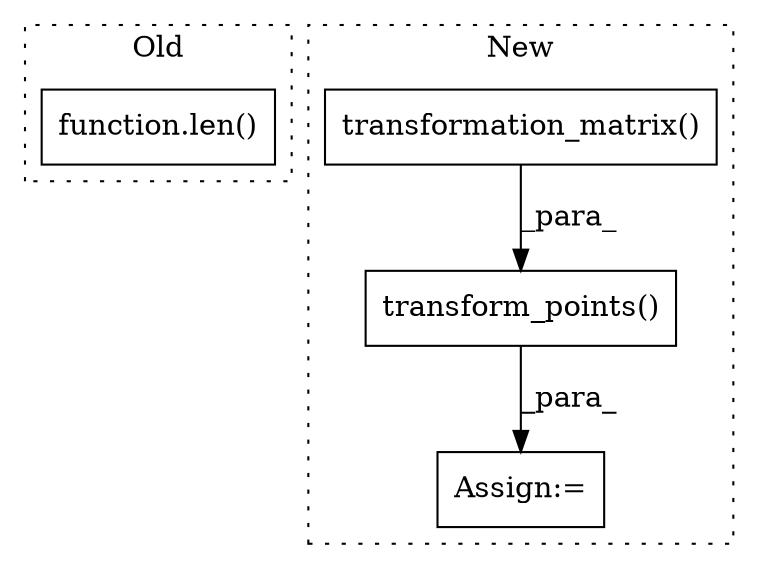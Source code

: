 digraph G {
subgraph cluster0 {
1 [label="function.len()" a="75" s="558,568" l="4,1" shape="box"];
label = "Old";
style="dotted";
}
subgraph cluster1 {
2 [label="transform_points()" a="75" s="1116,1189" l="43,14" shape="box"];
3 [label="Assign:=" a="68" s="1113" l="3" shape="box"];
4 [label="transformation_matrix()" a="75" s="981,1030" l="48,52" shape="box"];
label = "New";
style="dotted";
}
2 -> 3 [label="_para_"];
4 -> 2 [label="_para_"];
}